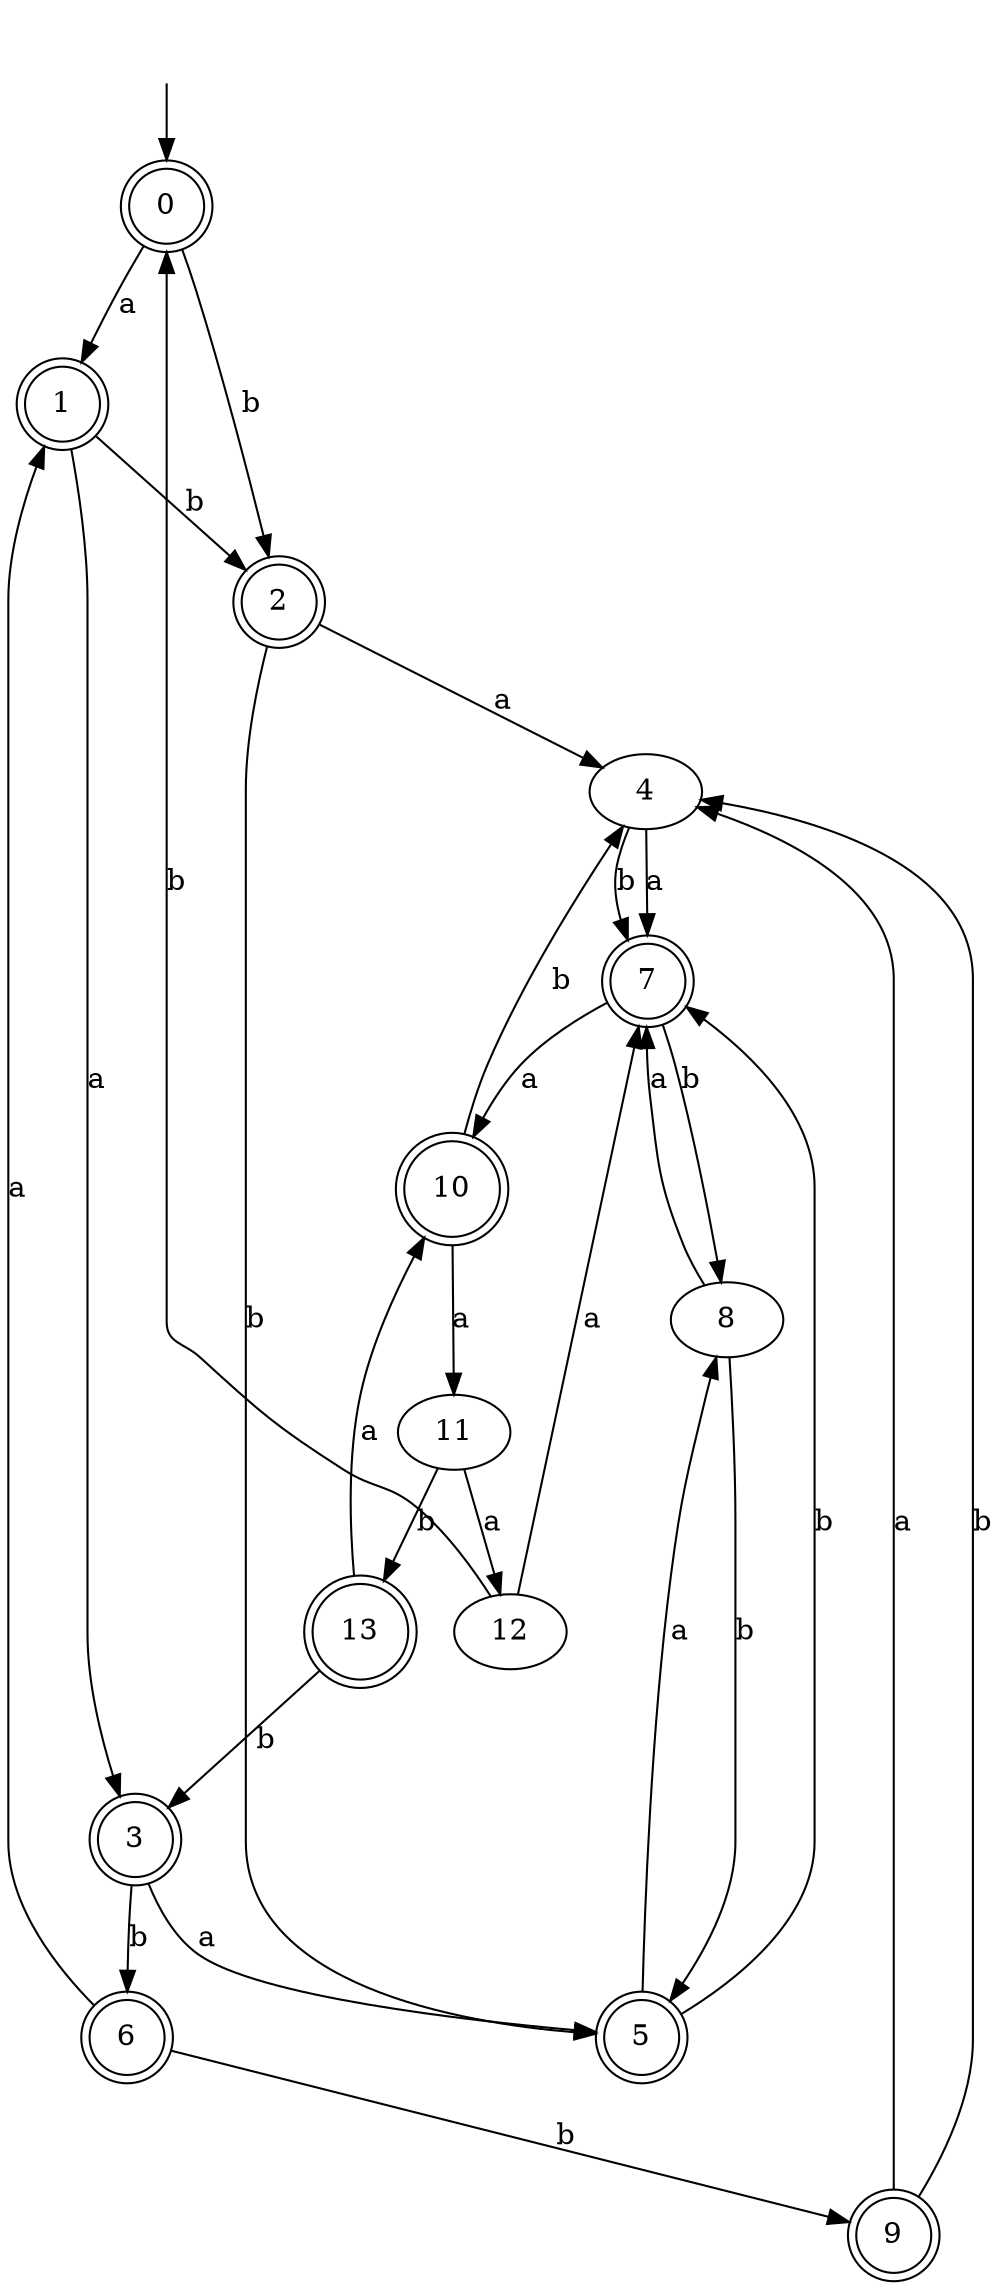 digraph RandomDFA {
  __start0 [label="", shape=none];
  __start0 -> 0 [label=""];
  0 [shape=circle] [shape=doublecircle]
  0 -> 1 [label="a"]
  0 -> 2 [label="b"]
  1 [shape=doublecircle]
  1 -> 3 [label="a"]
  1 -> 2 [label="b"]
  2 [shape=doublecircle]
  2 -> 4 [label="a"]
  2 -> 5 [label="b"]
  3 [shape=doublecircle]
  3 -> 5 [label="a"]
  3 -> 6 [label="b"]
  4
  4 -> 7 [label="a"]
  4 -> 7 [label="b"]
  5 [shape=doublecircle]
  5 -> 8 [label="a"]
  5 -> 7 [label="b"]
  6 [shape=doublecircle]
  6 -> 1 [label="a"]
  6 -> 9 [label="b"]
  7 [shape=doublecircle]
  7 -> 10 [label="a"]
  7 -> 8 [label="b"]
  8
  8 -> 7 [label="a"]
  8 -> 5 [label="b"]
  9 [shape=doublecircle]
  9 -> 4 [label="a"]
  9 -> 4 [label="b"]
  10 [shape=doublecircle]
  10 -> 11 [label="a"]
  10 -> 4 [label="b"]
  11
  11 -> 12 [label="a"]
  11 -> 13 [label="b"]
  12
  12 -> 7 [label="a"]
  12 -> 0 [label="b"]
  13 [shape=doublecircle]
  13 -> 10 [label="a"]
  13 -> 3 [label="b"]
}
